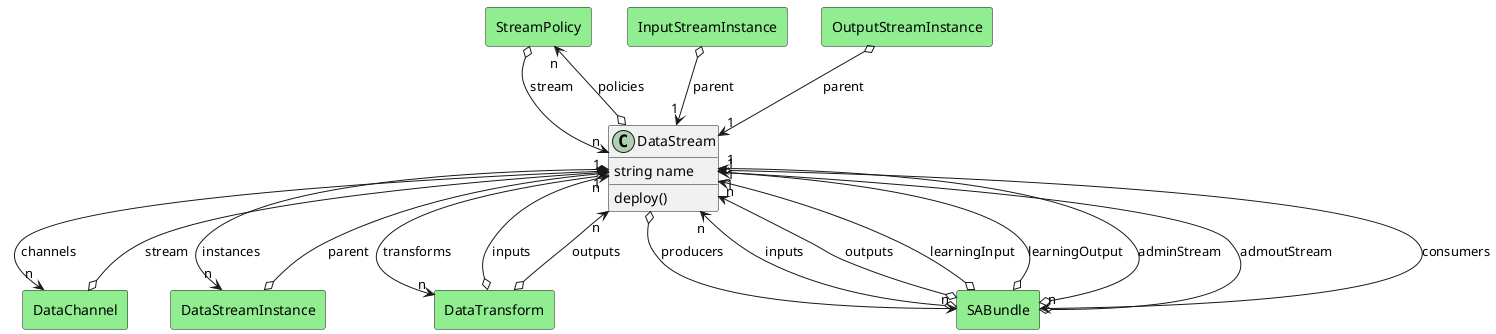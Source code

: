 @startuml

class "DataStream" as Model {
 string name

 deploy()
 
}

rectangle "StreamPolicy" as StreamPolicy #lightblue {
}

Model o--> "n" StreamPolicy : policies


rectangle "DataChannel" as DataChannel #lightblue {
}

Model *--> "n" DataChannel : channels


rectangle "DataStreamInstance" as DataStreamInstance #lightblue {
}

Model *--> "n" DataStreamInstance : instances


rectangle "DataTransform" as DataTransform #lightblue {
}

Model o--> "n" DataTransform : transforms


rectangle "SABundle" as SABundle #lightblue {
}

Model o--> "n" SABundle : consumers


rectangle "SABundle" as SABundle #lightblue {
}

Model o--> "n" SABundle : producers




    rectangle "DataChannel" as DataChannel #lightgreen {
    }
    
        DataChannel   o--> "1" Model : "stream"
    
    rectangle "DataStreamInstance" as DataStreamInstance #lightgreen {
    }
    
        DataStreamInstance   o--> "1" Model : "parent"
    
    rectangle "StreamPolicy" as StreamPolicy #lightgreen {
    }
    
        StreamPolicy   o--> "n" Model : "stream"
    
    rectangle "DataTransform" as DataTransform #lightgreen {
    }
    
        DataTransform   o--> "n" Model : "inputs"
    
    rectangle "DataTransform" as DataTransform #lightgreen {
    }
    
        DataTransform   o--> "n" Model : "outputs"
    
    rectangle "SABundle" as SABundle #lightgreen {
    }
    
        SABundle   o--> "n" Model : "inputs"
    
    rectangle "SABundle" as SABundle #lightgreen {
    }
    
        SABundle   o--> "n" Model : "outputs"
    
    rectangle "SABundle" as SABundle #lightgreen {
    }
    
        SABundle   o--> "1" Model : "learningInput"
    
    rectangle "SABundle" as SABundle #lightgreen {
    }
    
        SABundle   o--> "1" Model : "learningOutput"
    
    rectangle "SABundle" as SABundle #lightgreen {
    }
    
        SABundle   o--> "1" Model : "adminStream"
    
    rectangle "SABundle" as SABundle #lightgreen {
    }
    
        SABundle   o--> "1" Model : "admoutStream"
    
    rectangle "InputStreamInstance" as InputStreamInstance #lightgreen {
    }
    
        InputStreamInstance   o--> "1" Model : "parent"
    
    rectangle "OutputStreamInstance" as OutputStreamInstance #lightgreen {
    }
    
        OutputStreamInstance   o--> "1" Model : "parent"
    

@enduml
